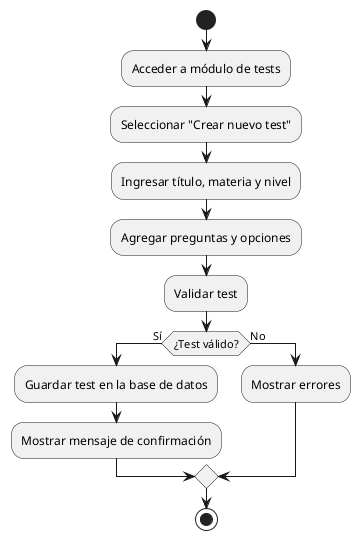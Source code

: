 @startuml Aniadir_ley
|Especialista|
start

:Acceder a módulo de tests;
:Seleccionar "Crear nuevo test";
:Ingresar título, materia y nivel;
:Agregar preguntas y opciones;
:Validar test;

if (¿Test válido?) then (Sí)
  :Guardar test en la base de datos;
  :Mostrar mensaje de confirmación;
else (No)
  :Mostrar errores;
endif

stop
@enduml
